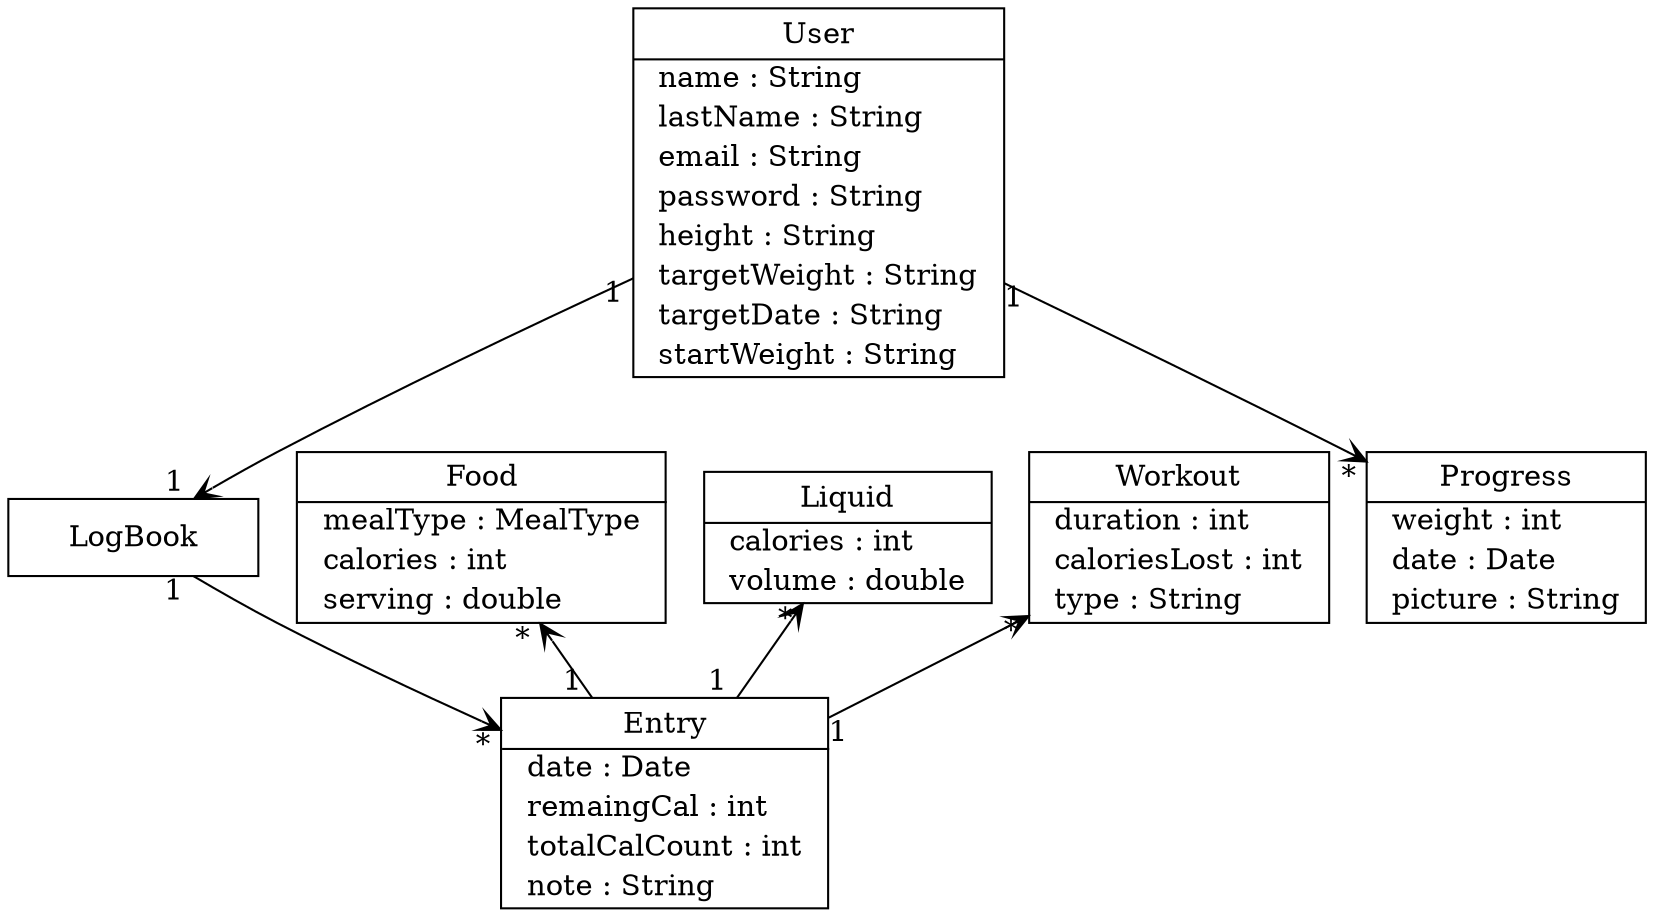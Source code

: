 // Code generated by Umple 1.29.0.4181.a593105a9

digraph "dietplanners_model" {
  size="80,10"
  rankdir="BT"
  node [shape=record margin=0; href="javascript:Action.selectClass(&quot;\N&quot;);"];

  // Class: User
  "User" [shape=plaintext margin=0 label=<<table border="1" cellspacing="0" cellborder="0" cellpadding="2"><tr><td cellpadding="4">    User    </td></tr><hr/><tr><td align="left" href="" title="String name&#13;">  name : String  </td></tr><tr><td align="left" href="" title="String lastName&#13;">  lastName : String  </td></tr><tr><td align="left" href="" title="String email&#13;">  email : String  </td></tr><tr><td align="left" href="" title="String password&#13;">  password : String  </td></tr><tr><td align="left" href="" title="String height&#13;">  height : String  </td></tr><tr><td align="left" href="" title="String targetWeight&#13;">  targetWeight : String  </td></tr><tr><td align="left" href="" title="String targetDate&#13;">  targetDate : String  </td></tr><tr><td align="left" href="" title="String startWeight&#13;">  startWeight : String  </td></tr></table>>,
   tooltip="class User
"];

  // Class: LogBook
  "LogBook" [shape=plaintext margin=0 label=<<table border="1" cellspacing="0" cellborder="0" cellpadding="10"><tr><td>    LogBook    </td></tr></table>>,
   tooltip="class LogBook
"];

  // Class: Entry
  "Entry" [shape=plaintext margin=0 label=<<table border="1" cellspacing="0" cellborder="0" cellpadding="2"><tr><td cellpadding="4">    Entry    </td></tr><hr/><tr><td align="left" href="" title="Date date&#13;">  date : Date  </td></tr><tr><td align="left" href="" title="int remaingCal&#13;">  remaingCal : int  </td></tr><tr><td align="left" href="" title="int totalCalCount&#13;">  totalCalCount : int  </td></tr><tr><td align="left" href="" title="String note&#13;">  note : String  </td></tr></table>>,
   tooltip="class Entry
"];

  // Class: Food
  "Food" [shape=plaintext margin=0 label=<<table border="1" cellspacing="0" cellborder="0" cellpadding="2"><tr><td cellpadding="4">    Food    </td></tr><hr/><tr><td align="left" href="" title="MealType mealType&#13;">  mealType : MealType  </td></tr><tr><td align="left" href="" title="int calories&#13;">  calories : int  </td></tr><tr><td align="left" href="" title="double serving&#13;">  serving : double  </td></tr></table>>,
   tooltip="class Food
"];

  // Class: Liquid
  "Liquid" [shape=plaintext margin=0 label=<<table border="1" cellspacing="0" cellborder="0" cellpadding="2"><tr><td cellpadding="4">    Liquid    </td></tr><hr/><tr><td align="left" href="" title="int calories&#13;">  calories : int  </td></tr><tr><td align="left" href="" title="double volume&#13;">  volume : double  </td></tr></table>>,
   tooltip="class Liquid
"];

  // Class: Workout
  "Workout" [shape=plaintext margin=0 label=<<table border="1" cellspacing="0" cellborder="0" cellpadding="2"><tr><td cellpadding="4">    Workout    </td></tr><hr/><tr><td align="left" href="" title="int duration&#13;">  duration : int  </td></tr><tr><td align="left" href="" title="int caloriesLost&#13;">  caloriesLost : int  </td></tr><tr><td align="left" href="" title="String type&#13;">  type : String  </td></tr></table>>,
   tooltip="class Workout
"];

  // Class: Progress
  "Progress" [shape=plaintext margin=0 label=<<table border="1" cellspacing="0" cellborder="0" cellpadding="2"><tr><td cellpadding="4">    Progress    </td></tr><hr/><tr><td align="left" href="" title="int weight&#13;">  weight : int  </td></tr><tr><td align="left" href="" title="Date date&#13;">  date : Date  </td></tr><tr><td align="left" href="" title="String picture&#13;">  picture : String  </td></tr></table>>,
   tooltip="class Progress
"];

  // All associations
  "LogBook" -> "User" [dir="back", arrowtail="open", taillabel="1 ", headlabel="1 ", tooltip="LogBook 1  <- 1  User"];
  "Entry" -> "LogBook" [dir="back", arrowtail="open", taillabel="* ", headlabel="1 ", tooltip="Entry *  <- 1  LogBook"];
  "Entry" -> "Workout" [dir="forward", arrowhead="open", taillabel="1 ", headlabel="* ", tooltip="Entry 1  -> *  Workout"];
  "Entry" -> "Liquid" [dir="forward", arrowhead="open", taillabel="1 ", headlabel="* ", tooltip="Entry 1  -> *  Liquid"];
  "Entry" -> "Food" [dir="forward", arrowhead="open", taillabel="1 ", headlabel="* ", tooltip="Entry 1  -> *  Food"];
  "Progress" -> "User" [dir="back", arrowtail="open", taillabel="* ", headlabel="1 ", tooltip="Progress *  <- 1  User"];
}
